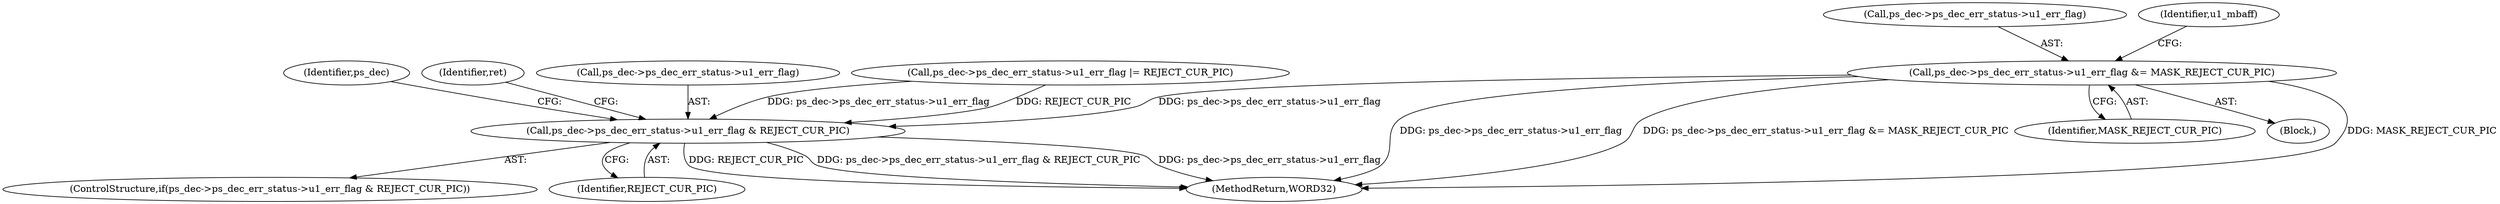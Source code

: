 digraph "0_Android_9a00f562a612d56e7b2b989d168647db900ba6cf_0@pointer" {
"1000782" [label="(Call,ps_dec->ps_dec_err_status->u1_err_flag &= MASK_REJECT_CUR_PIC)"];
"1001120" [label="(Call,ps_dec->ps_dec_err_status->u1_err_flag & REJECT_CUR_PIC)"];
"1000788" [label="(Identifier,MASK_REJECT_CUR_PIC)"];
"1000781" [label="(Block,)"];
"1001126" [label="(Identifier,REJECT_CUR_PIC)"];
"1001129" [label="(Identifier,ps_dec)"];
"1002568" [label="(MethodReturn,WORD32)"];
"1000782" [label="(Call,ps_dec->ps_dec_err_status->u1_err_flag &= MASK_REJECT_CUR_PIC)"];
"1001120" [label="(Call,ps_dec->ps_dec_err_status->u1_err_flag & REJECT_CUR_PIC)"];
"1001134" [label="(Identifier,ret)"];
"1000783" [label="(Call,ps_dec->ps_dec_err_status->u1_err_flag)"];
"1001121" [label="(Call,ps_dec->ps_dec_err_status->u1_err_flag)"];
"1000790" [label="(Identifier,u1_mbaff)"];
"1000770" [label="(Call,ps_dec->ps_dec_err_status->u1_err_flag |= REJECT_CUR_PIC)"];
"1001119" [label="(ControlStructure,if(ps_dec->ps_dec_err_status->u1_err_flag & REJECT_CUR_PIC))"];
"1000782" -> "1000781"  [label="AST: "];
"1000782" -> "1000788"  [label="CFG: "];
"1000783" -> "1000782"  [label="AST: "];
"1000788" -> "1000782"  [label="AST: "];
"1000790" -> "1000782"  [label="CFG: "];
"1000782" -> "1002568"  [label="DDG: MASK_REJECT_CUR_PIC"];
"1000782" -> "1002568"  [label="DDG: ps_dec->ps_dec_err_status->u1_err_flag"];
"1000782" -> "1002568"  [label="DDG: ps_dec->ps_dec_err_status->u1_err_flag &= MASK_REJECT_CUR_PIC"];
"1000782" -> "1001120"  [label="DDG: ps_dec->ps_dec_err_status->u1_err_flag"];
"1001120" -> "1001119"  [label="AST: "];
"1001120" -> "1001126"  [label="CFG: "];
"1001121" -> "1001120"  [label="AST: "];
"1001126" -> "1001120"  [label="AST: "];
"1001129" -> "1001120"  [label="CFG: "];
"1001134" -> "1001120"  [label="CFG: "];
"1001120" -> "1002568"  [label="DDG: ps_dec->ps_dec_err_status->u1_err_flag"];
"1001120" -> "1002568"  [label="DDG: REJECT_CUR_PIC"];
"1001120" -> "1002568"  [label="DDG: ps_dec->ps_dec_err_status->u1_err_flag & REJECT_CUR_PIC"];
"1000770" -> "1001120"  [label="DDG: ps_dec->ps_dec_err_status->u1_err_flag"];
"1000770" -> "1001120"  [label="DDG: REJECT_CUR_PIC"];
}
